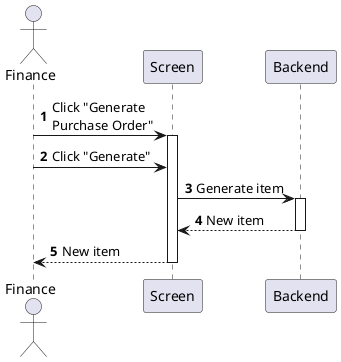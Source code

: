 @startuml purchase-order-create
autonumber

actor "Finance" as a
participant Screen as f
participant Backend as b

a -> f : Click "Generate\nPurchase Order"
activate f
a -> f : Click "Generate"
f -> b : Generate item
activate b
return New item
return New item
@enduml